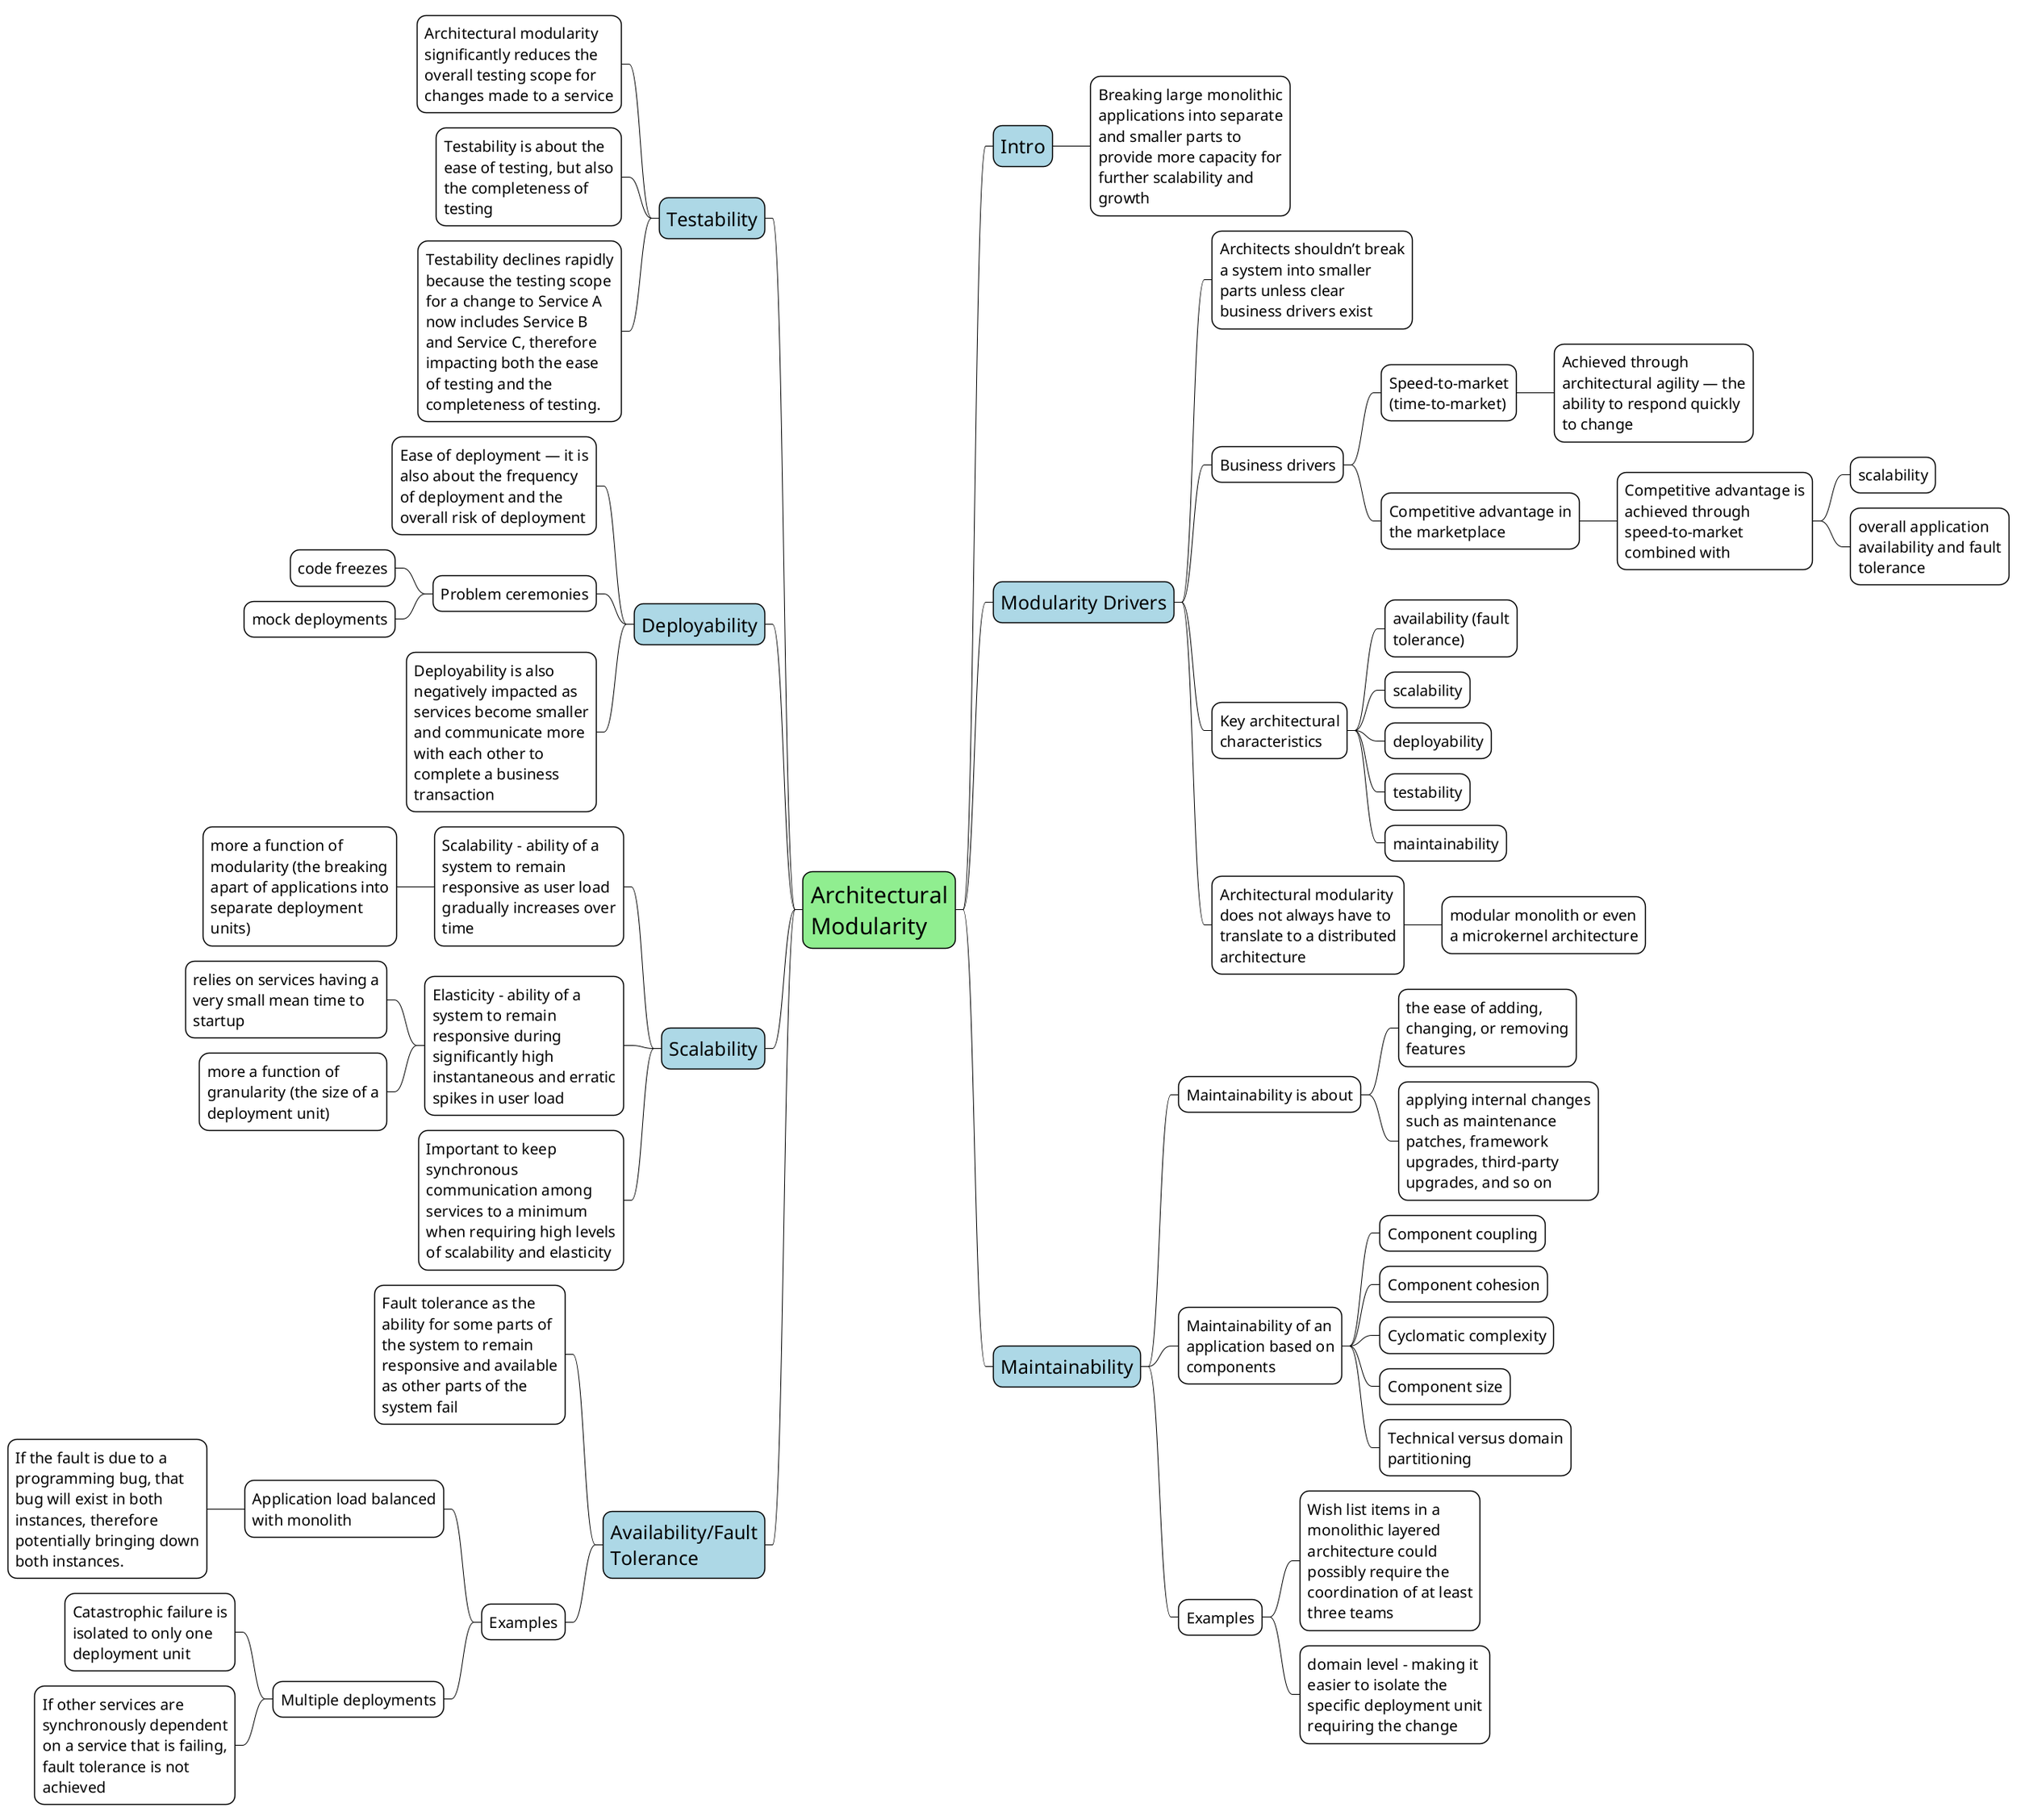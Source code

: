 @startmindmap
<style>
node {
    MaximumWidth 250
    FontSize 20
    BackgroundColor white
    LineColor black
}

rootNode {
    FontSize 30
    BackgroundColor lightgreen
}

:depth(1) {
    FontSize 25
    BackgroundColor lightblue
}

arrow {
    LineColor black
}
</style>

* Architectural Modularity
** Intro
*** Breaking large monolithic applications into separate and smaller parts to provide more capacity for further scalability and growth

** Modularity Drivers
*** Architects shouldn’t break a system into smaller parts unless clear business drivers exist
*** Business drivers
**** Speed-to-market (time-to-market)
***** Achieved through architectural agility — the ability to respond quickly to change
**** Competitive advantage in the marketplace
***** Competitive advantage is achieved through speed-to-market combined with
****** scalability
****** overall application availability and fault tolerance
*** Key architectural characteristics
**** availability (fault tolerance)
**** scalability
**** deployability
**** testability
**** maintainability
*** Architectural modularity does not always have to translate to a distributed architecture
**** modular monolith or even a microkernel architecture

** Maintainability
*** Maintainability is about
**** the ease of adding, changing, or removing features
**** applying internal changes such as maintenance patches, framework upgrades, third-party upgrades, and so on
*** Maintainability of an application based on components
**** Component coupling
**** Component cohesion
**** Cyclomatic complexity
**** Component size
**** Technical versus domain partitioning
*** Examples
**** Wish list items in a monolithic layered architecture could possibly require the coordination of at least three teams
**** domain level - making it easier to isolate the specific deployment unit requiring the change

left side

** Testability
*** Architectural modularity significantly reduces the overall testing scope for changes made to a service
*** Testability is about the ease of testing, but also the completeness of testing
*** Testability declines rapidly because the testing scope for a change to Service A now includes Service B and Service C, therefore impacting both the ease of testing and the completeness of testing.

** Deployability
*** Ease of deployment — it is also about the frequency of deployment and the overall risk of deployment
*** Problem ceremonies
**** code freezes
**** mock deployments
*** Deployability is also negatively impacted as services become smaller and communicate more with each other to complete a business transaction

** Scalability
*** Scalability - ability of a system to remain responsive as user load gradually increases over time
**** more a function of modularity (the breaking apart of applications into separate deployment units)
*** Elasticity - ability of a system to remain responsive during significantly high instantaneous and erratic spikes in user load
**** relies on services having a very small mean time to startup
**** more a function of granularity (the size of a deployment unit)
*** Important to keep synchronous communication among services to a minimum when requiring high levels of scalability and elasticity

** Availability/Fault Tolerance
*** Fault tolerance as the ability for some parts of the system to remain responsive and available as other parts of the system fail
*** Examples
**** Application load balanced with monolith
***** If the fault is due to a programming bug, that bug will exist in both instances, therefore potentially bringing down both instances.
**** Multiple deployments
***** Catastrophic failure is isolated to only one deployment unit
***** If other services are synchronously dependent on a service that is failing, fault tolerance is not achieved
@endmindmap
